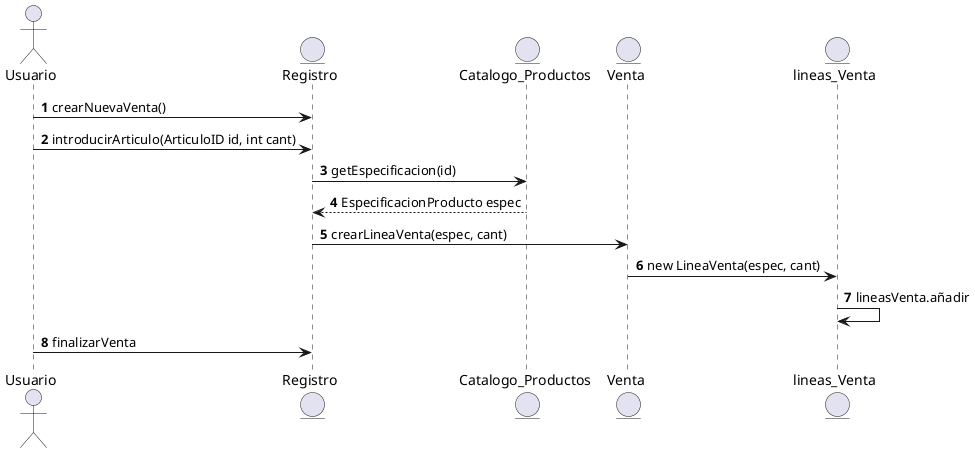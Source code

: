 @startuml
skinparam sequenceMessageAlign direction
autonumber

Actor Usuario
entity Registro
entity Catalogo_Productos
entity Venta
entity lineas_Venta

Usuario -> Registro : crearNuevaVenta()
Usuario -> Registro : introducirArticulo(ArticuloID id, int cant)
Registro -> Catalogo_Productos : getEspecificacion(id)
Catalogo_Productos --> Registro : EspecificacionProducto espec
Registro -> Venta : crearLineaVenta(espec, cant)
Venta -> lineas_Venta : new LineaVenta(espec, cant)
lineas_Venta -> lineas_Venta :  lineasVenta.añadir
Usuario -> Registro : finalizarVenta

@enduml